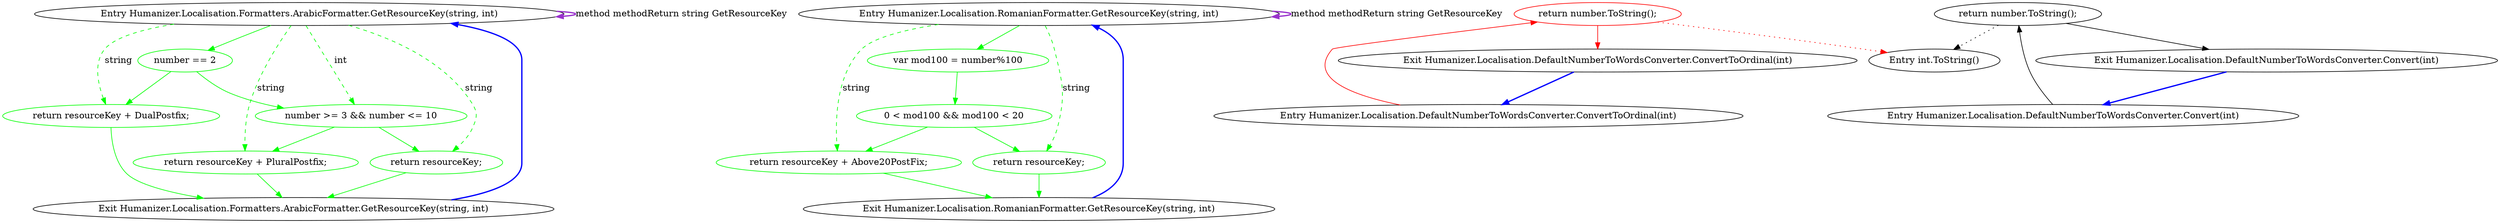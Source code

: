 digraph  {
m0_2 [label="Entry Humanizer.Localisation.Formatters.ArabicFormatter.GetResourceKey(string, int)", span="12-12", cluster="Humanizer.Localisation.Formatters.ArabicFormatter.GetResourceKey(string, int)", file="ByteSizeExtensions.cs"];
m0_3 [label="number == 2", span="15-15", cluster="Humanizer.Localisation.Formatters.ArabicFormatter.GetResourceKey(string, int)", color=green, community=0, file="ByteSizeExtensions.cs"];
m0_4 [label="return resourceKey + DualPostfix;", span="16-16", cluster="Humanizer.Localisation.Formatters.ArabicFormatter.GetResourceKey(string, int)", color=green, community=0, file="ByteSizeExtensions.cs"];
m0_5 [label="number >= 3 && number <= 10", span="19-19", cluster="Humanizer.Localisation.Formatters.ArabicFormatter.GetResourceKey(string, int)", color=green, community=0, file="ByteSizeExtensions.cs"];
m0_6 [label="return resourceKey + PluralPostfix;", span="20-20", cluster="Humanizer.Localisation.Formatters.ArabicFormatter.GetResourceKey(string, int)", color=green, community=0, file="ByteSizeExtensions.cs"];
m0_7 [label="return resourceKey;", span="22-22", cluster="Humanizer.Localisation.Formatters.ArabicFormatter.GetResourceKey(string, int)", color=green, community=0, file="ByteSizeExtensions.cs"];
m0_8 [label="Exit Humanizer.Localisation.Formatters.ArabicFormatter.GetResourceKey(string, int)", span="12-12", cluster="Humanizer.Localisation.Formatters.ArabicFormatter.GetResourceKey(string, int)", file="ByteSizeExtensions.cs"];
m1_0 [label="Entry Humanizer.Localisation.RomanianFormatter.GetResourceKey(string, int)", span="6-6", cluster="Humanizer.Localisation.RomanianFormatter.GetResourceKey(string, int)", file="ByteSizeExtensionsTests.cs"];
m1_1 [label="var mod100 = number%100", span="8-8", cluster="Humanizer.Localisation.RomanianFormatter.GetResourceKey(string, int)", color=green, community=0, file="ByteSizeExtensionsTests.cs"];
m1_2 [label="0 < mod100 && mod100 < 20", span="10-10", cluster="Humanizer.Localisation.RomanianFormatter.GetResourceKey(string, int)", color=green, community=0, file="ByteSizeExtensionsTests.cs"];
m1_3 [label="return resourceKey;", span="12-12", cluster="Humanizer.Localisation.RomanianFormatter.GetResourceKey(string, int)", color=green, community=0, file="ByteSizeExtensionsTests.cs"];
m1_4 [label="return resourceKey + Above20PostFix;", span="15-15", cluster="Humanizer.Localisation.RomanianFormatter.GetResourceKey(string, int)", color=green, community=0, file="ByteSizeExtensionsTests.cs"];
m1_5 [label="Exit Humanizer.Localisation.RomanianFormatter.GetResourceKey(string, int)", span="6-6", cluster="Humanizer.Localisation.RomanianFormatter.GetResourceKey(string, int)", file="ByteSizeExtensionsTests.cs"];
m3_3 [label="Entry int.ToString()", span="0-0", cluster="int.ToString()", file="DateHumanizeTests.cs"];
m3_4 [label="Entry Humanizer.Localisation.DefaultNumberToWordsConverter.ConvertToOrdinal(int)", span="9-9", cluster="Humanizer.Localisation.DefaultNumberToWordsConverter.ConvertToOrdinal(int)", file="DateHumanizeTests.cs"];
m3_5 [label="return number.ToString();", span="11-11", cluster="Humanizer.Localisation.DefaultNumberToWordsConverter.ConvertToOrdinal(int)", color=red, community=0, file="DateHumanizeTests.cs"];
m3_6 [label="Exit Humanizer.Localisation.DefaultNumberToWordsConverter.ConvertToOrdinal(int)", span="9-9", cluster="Humanizer.Localisation.DefaultNumberToWordsConverter.ConvertToOrdinal(int)", file="DateHumanizeTests.cs"];
m3_0 [label="Entry Humanizer.Localisation.DefaultNumberToWordsConverter.Convert(int)", span="4-4", cluster="Humanizer.Localisation.DefaultNumberToWordsConverter.Convert(int)", file="DateHumanizeTests.cs"];
m3_1 [label="return number.ToString();", span="6-6", cluster="Humanizer.Localisation.DefaultNumberToWordsConverter.Convert(int)", file="DateHumanizeTests.cs"];
m3_2 [label="Exit Humanizer.Localisation.DefaultNumberToWordsConverter.Convert(int)", span="4-4", cluster="Humanizer.Localisation.DefaultNumberToWordsConverter.Convert(int)", file="DateHumanizeTests.cs"];
m0_2 -> m0_3  [key=0, style=solid, color=green];
m0_2 -> m0_4  [key=1, style=dashed, color=green, label=string];
m0_2 -> m0_5  [key=1, style=dashed, color=green, label=int];
m0_2 -> m0_6  [key=1, style=dashed, color=green, label=string];
m0_2 -> m0_7  [key=1, style=dashed, color=green, label=string];
m0_2 -> m0_2  [key=3, color=darkorchid, style=bold, label="method methodReturn string GetResourceKey"];
m0_3 -> m0_4  [key=0, style=solid, color=green];
m0_3 -> m0_5  [key=0, style=solid, color=green];
m0_4 -> m0_8  [key=0, style=solid, color=green];
m0_5 -> m0_6  [key=0, style=solid, color=green];
m0_5 -> m0_7  [key=0, style=solid, color=green];
m0_6 -> m0_8  [key=0, style=solid, color=green];
m0_7 -> m0_8  [key=0, style=solid, color=green];
m0_8 -> m0_2  [key=0, style=bold, color=blue];
m1_0 -> m1_1  [key=0, style=solid, color=green];
m1_0 -> m1_3  [key=1, style=dashed, color=green, label=string];
m1_0 -> m1_4  [key=1, style=dashed, color=green, label=string];
m1_0 -> m1_0  [key=3, color=darkorchid, style=bold, label="method methodReturn string GetResourceKey"];
m1_1 -> m1_2  [key=0, style=solid, color=green];
m1_2 -> m1_3  [key=0, style=solid, color=green];
m1_2 -> m1_4  [key=0, style=solid, color=green];
m1_3 -> m1_5  [key=0, style=solid, color=green];
m1_4 -> m1_5  [key=0, style=solid, color=green];
m1_5 -> m1_0  [key=0, style=bold, color=blue];
m3_4 -> m3_5  [key=0, style=solid, color=red];
m3_5 -> m3_6  [key=0, style=solid, color=red];
m3_5 -> m3_3  [key=2, style=dotted, color=red];
m3_6 -> m3_4  [key=0, style=bold, color=blue];
m3_0 -> m3_1  [key=0, style=solid];
m3_1 -> m3_2  [key=0, style=solid];
m3_1 -> m3_3  [key=2, style=dotted];
m3_2 -> m3_0  [key=0, style=bold, color=blue];
}
